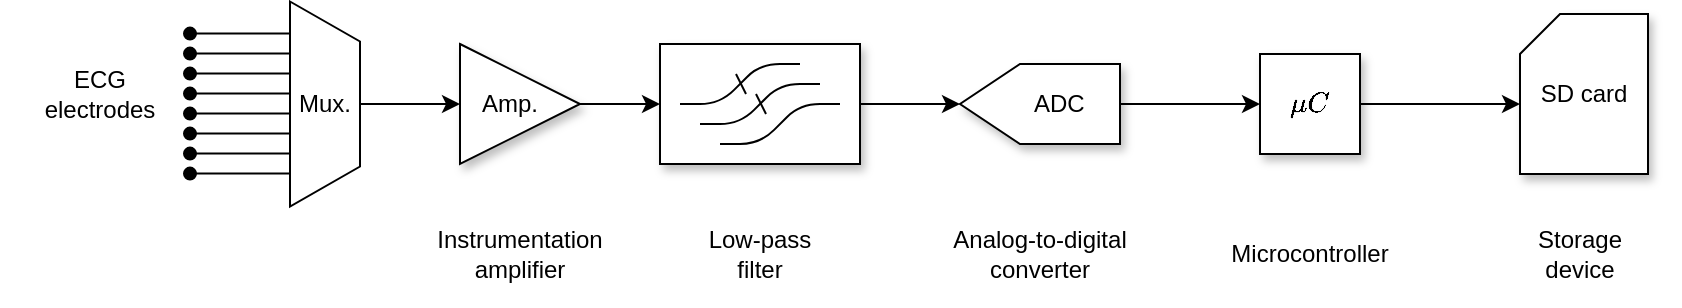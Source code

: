 <mxfile version="13.9.9" type="device"><diagram id="_meVVQqRkmaRefzPZRBE" name="Page-1"><mxGraphModel dx="852" dy="534" grid="1" gridSize="10" guides="1" tooltips="1" connect="1" arrows="1" fold="1" page="1" pageScale="1" pageWidth="827" pageHeight="1169" math="1" shadow="0"><root><mxCell id="0"/><mxCell id="1" parent="0"/><mxCell id="iUqLZCA0oGNB0Dz8SILG-8" style="edgeStyle=orthogonalEdgeStyle;rounded=0;orthogonalLoop=1;jettySize=auto;html=1;exitX=1;exitY=0.5;exitDx=0;exitDy=0;entryX=0.5;entryY=1;entryDx=0;entryDy=0;shadow=0;" edge="1" parent="1" source="iUqLZCA0oGNB0Dz8SILG-9" target="iUqLZCA0oGNB0Dz8SILG-21"><mxGeometry relative="1" as="geometry"/></mxCell><mxCell id="iUqLZCA0oGNB0Dz8SILG-9" value="" style="rounded=0;whiteSpace=wrap;html=1;shadow=1;" vertex="1" parent="1"><mxGeometry x="520" y="225" width="100" height="60" as="geometry"/></mxCell><mxCell id="iUqLZCA0oGNB0Dz8SILG-10" value="" style="endArrow=none;html=1;endFill=0;rounded=1;shadow=0;" edge="1" parent="1"><mxGeometry width="50" height="50" relative="1" as="geometry"><mxPoint x="530" y="255" as="sourcePoint"/><mxPoint x="590" y="235" as="targetPoint"/><Array as="points"><mxPoint x="550" y="255"/><mxPoint x="570" y="235"/></Array></mxGeometry></mxCell><mxCell id="iUqLZCA0oGNB0Dz8SILG-11" value="" style="endArrow=none;html=1;endSize=4;startSize=2;rounded=0;shadow=0;" edge="1" parent="1"><mxGeometry width="50" height="50" relative="1" as="geometry"><mxPoint x="558.0" y="240" as="sourcePoint"/><mxPoint x="563.0" y="250" as="targetPoint"/></mxGeometry></mxCell><mxCell id="iUqLZCA0oGNB0Dz8SILG-12" value="" style="endArrow=none;html=1;endFill=0;rounded=1;shadow=0;" edge="1" parent="1"><mxGeometry width="50" height="50" relative="1" as="geometry"><mxPoint x="540" y="265" as="sourcePoint"/><mxPoint x="600" y="245" as="targetPoint"/><Array as="points"><mxPoint x="560" y="265"/><mxPoint x="580" y="245"/></Array></mxGeometry></mxCell><mxCell id="iUqLZCA0oGNB0Dz8SILG-13" value="" style="endArrow=none;html=1;endSize=4;startSize=2;rounded=0;shadow=0;" edge="1" parent="1"><mxGeometry width="50" height="50" relative="1" as="geometry"><mxPoint x="568.0" y="250" as="sourcePoint"/><mxPoint x="573.0" y="260" as="targetPoint"/></mxGeometry></mxCell><mxCell id="iUqLZCA0oGNB0Dz8SILG-14" value="" style="endArrow=none;html=1;endFill=0;rounded=1;shadow=0;" edge="1" parent="1"><mxGeometry width="50" height="50" relative="1" as="geometry"><mxPoint x="550" y="275" as="sourcePoint"/><mxPoint x="610" y="255" as="targetPoint"/><Array as="points"><mxPoint x="570" y="275"/><mxPoint x="590" y="255"/></Array></mxGeometry></mxCell><mxCell id="iUqLZCA0oGNB0Dz8SILG-15" style="edgeStyle=orthogonalEdgeStyle;rounded=0;orthogonalLoop=1;jettySize=auto;html=1;exitX=0.5;exitY=0;exitDx=0;exitDy=0;shadow=0;" edge="1" parent="1" source="iUqLZCA0oGNB0Dz8SILG-31" target="iUqLZCA0oGNB0Dz8SILG-18"><mxGeometry relative="1" as="geometry"><mxPoint x="370" y="255" as="sourcePoint"/></mxGeometry></mxCell><mxCell id="iUqLZCA0oGNB0Dz8SILG-17" style="edgeStyle=orthogonalEdgeStyle;rounded=0;orthogonalLoop=1;jettySize=auto;html=1;exitX=1;exitY=0.5;exitDx=0;exitDy=0;entryX=0;entryY=0.5;entryDx=0;entryDy=0;shadow=0;" edge="1" parent="1" source="iUqLZCA0oGNB0Dz8SILG-18" target="iUqLZCA0oGNB0Dz8SILG-9"><mxGeometry relative="1" as="geometry"/></mxCell><mxCell id="iUqLZCA0oGNB0Dz8SILG-18" value="Amp.&amp;nbsp; &amp;nbsp;" style="triangle;whiteSpace=wrap;html=1;shadow=1;align=center;" vertex="1" parent="1"><mxGeometry x="420" y="225" width="60" height="60" as="geometry"/></mxCell><mxCell id="iUqLZCA0oGNB0Dz8SILG-19" value="SD card" style="shape=card;whiteSpace=wrap;html=1;size=20;shadow=1;" vertex="1" parent="1"><mxGeometry x="950" y="210" width="64" height="80" as="geometry"/></mxCell><mxCell id="iUqLZCA0oGNB0Dz8SILG-20" style="edgeStyle=orthogonalEdgeStyle;rounded=0;orthogonalLoop=1;jettySize=auto;html=1;exitX=0.5;exitY=0;exitDx=0;exitDy=0;entryX=0;entryY=0.5;entryDx=0;entryDy=0;shadow=0;" edge="1" parent="1" source="iUqLZCA0oGNB0Dz8SILG-21" target="iUqLZCA0oGNB0Dz8SILG-23"><mxGeometry relative="1" as="geometry"/></mxCell><mxCell id="iUqLZCA0oGNB0Dz8SILG-21" value="&amp;nbsp; &amp;nbsp; &amp;nbsp; ADC" style="shape=offPageConnector;whiteSpace=wrap;html=1;direction=south;shadow=1;" vertex="1" parent="1"><mxGeometry x="670" y="235" width="80" height="40" as="geometry"/></mxCell><mxCell id="iUqLZCA0oGNB0Dz8SILG-22" style="edgeStyle=orthogonalEdgeStyle;rounded=0;orthogonalLoop=1;jettySize=auto;html=1;exitX=1;exitY=0.5;exitDx=0;exitDy=0;entryX=0;entryY=0;entryDx=0;entryDy=45;entryPerimeter=0;shadow=0;" edge="1" parent="1" source="iUqLZCA0oGNB0Dz8SILG-23" target="iUqLZCA0oGNB0Dz8SILG-19"><mxGeometry relative="1" as="geometry"/></mxCell><mxCell id="iUqLZCA0oGNB0Dz8SILG-23" value="&lt;span&gt;$$\mu C$$&lt;/span&gt;" style="whiteSpace=wrap;html=1;aspect=fixed;shadow=1;" vertex="1" parent="1"><mxGeometry x="820" y="230" width="50" height="50" as="geometry"/></mxCell><mxCell id="iUqLZCA0oGNB0Dz8SILG-25" value="Instrumentation&lt;br&gt;amplifier" style="text;html=1;strokeColor=none;fillColor=none;align=center;verticalAlign=middle;whiteSpace=wrap;rounded=0;" vertex="1" parent="1"><mxGeometry x="400" y="320" width="100" height="20" as="geometry"/></mxCell><mxCell id="iUqLZCA0oGNB0Dz8SILG-26" style="edgeStyle=orthogonalEdgeStyle;rounded=0;orthogonalLoop=1;jettySize=auto;html=1;exitX=0.5;exitY=1;exitDx=0;exitDy=0;shadow=1;" edge="1" parent="1" source="iUqLZCA0oGNB0Dz8SILG-25" target="iUqLZCA0oGNB0Dz8SILG-25"><mxGeometry relative="1" as="geometry"/></mxCell><mxCell id="iUqLZCA0oGNB0Dz8SILG-27" value="Low-pass&lt;br&gt;filter" style="text;html=1;strokeColor=none;fillColor=none;align=center;verticalAlign=middle;whiteSpace=wrap;rounded=0;" vertex="1" parent="1"><mxGeometry x="520" y="320" width="100" height="20" as="geometry"/></mxCell><mxCell id="iUqLZCA0oGNB0Dz8SILG-28" value="Analog-to-digital&lt;br&gt;converter" style="text;html=1;strokeColor=none;fillColor=none;align=center;verticalAlign=middle;whiteSpace=wrap;rounded=0;" vertex="1" parent="1"><mxGeometry x="660" y="320" width="100" height="20" as="geometry"/></mxCell><mxCell id="iUqLZCA0oGNB0Dz8SILG-29" value="Microcontroller" style="text;html=1;strokeColor=none;fillColor=none;align=center;verticalAlign=middle;whiteSpace=wrap;rounded=0;" vertex="1" parent="1"><mxGeometry x="795" y="320" width="100" height="20" as="geometry"/></mxCell><mxCell id="iUqLZCA0oGNB0Dz8SILG-30" value="Storage&lt;br&gt;device" style="text;html=1;strokeColor=none;fillColor=none;align=center;verticalAlign=middle;whiteSpace=wrap;rounded=0;" vertex="1" parent="1"><mxGeometry x="930" y="320" width="100" height="20" as="geometry"/></mxCell><mxCell id="iUqLZCA0oGNB0Dz8SILG-31" value="Mux." style="shape=trapezoid;perimeter=trapezoidPerimeter;whiteSpace=wrap;html=1;fixedSize=1;rotation=90;horizontal=0;" vertex="1" parent="1"><mxGeometry x="301.25" y="237.5" width="102.5" height="35" as="geometry"/></mxCell><mxCell id="iUqLZCA0oGNB0Dz8SILG-34" value="" style="endArrow=none;html=1;startArrow=oval;startFill=1;" edge="1" parent="1"><mxGeometry width="50" height="50" relative="1" as="geometry"><mxPoint x="285" y="219.8" as="sourcePoint"/><mxPoint x="335" y="219.8" as="targetPoint"/></mxGeometry></mxCell><mxCell id="iUqLZCA0oGNB0Dz8SILG-35" value="" style="endArrow=none;html=1;startArrow=oval;startFill=1;" edge="1" parent="1"><mxGeometry width="50" height="50" relative="1" as="geometry"><mxPoint x="285" y="229.8" as="sourcePoint"/><mxPoint x="335" y="229.8" as="targetPoint"/></mxGeometry></mxCell><mxCell id="iUqLZCA0oGNB0Dz8SILG-36" value="" style="endArrow=none;html=1;startArrow=oval;startFill=1;" edge="1" parent="1"><mxGeometry width="50" height="50" relative="1" as="geometry"><mxPoint x="285" y="239.8" as="sourcePoint"/><mxPoint x="335" y="239.8" as="targetPoint"/></mxGeometry></mxCell><mxCell id="iUqLZCA0oGNB0Dz8SILG-37" value="" style="endArrow=none;html=1;startArrow=oval;startFill=1;" edge="1" parent="1"><mxGeometry width="50" height="50" relative="1" as="geometry"><mxPoint x="285" y="249.8" as="sourcePoint"/><mxPoint x="335" y="249.8" as="targetPoint"/></mxGeometry></mxCell><mxCell id="iUqLZCA0oGNB0Dz8SILG-38" value="" style="endArrow=none;html=1;startArrow=oval;startFill=1;" edge="1" parent="1"><mxGeometry width="50" height="50" relative="1" as="geometry"><mxPoint x="285" y="259.8" as="sourcePoint"/><mxPoint x="335" y="259.8" as="targetPoint"/></mxGeometry></mxCell><mxCell id="iUqLZCA0oGNB0Dz8SILG-39" value="" style="endArrow=none;html=1;startArrow=oval;startFill=1;" edge="1" parent="1"><mxGeometry width="50" height="50" relative="1" as="geometry"><mxPoint x="285" y="269.8" as="sourcePoint"/><mxPoint x="335" y="269.8" as="targetPoint"/></mxGeometry></mxCell><mxCell id="iUqLZCA0oGNB0Dz8SILG-40" value="" style="endArrow=none;html=1;startArrow=oval;startFill=1;" edge="1" parent="1"><mxGeometry width="50" height="50" relative="1" as="geometry"><mxPoint x="285" y="279.8" as="sourcePoint"/><mxPoint x="335" y="279.8" as="targetPoint"/></mxGeometry></mxCell><mxCell id="iUqLZCA0oGNB0Dz8SILG-41" value="" style="endArrow=none;html=1;startArrow=oval;startFill=1;" edge="1" parent="1"><mxGeometry width="50" height="50" relative="1" as="geometry"><mxPoint x="285" y="289.8" as="sourcePoint"/><mxPoint x="335" y="289.8" as="targetPoint"/></mxGeometry></mxCell><mxCell id="iUqLZCA0oGNB0Dz8SILG-42" value="ECG&lt;br&gt;electrodes" style="text;html=1;strokeColor=none;fillColor=none;align=center;verticalAlign=middle;whiteSpace=wrap;rounded=0;" vertex="1" parent="1"><mxGeometry x="190" y="240" width="100" height="20" as="geometry"/></mxCell></root></mxGraphModel></diagram></mxfile>